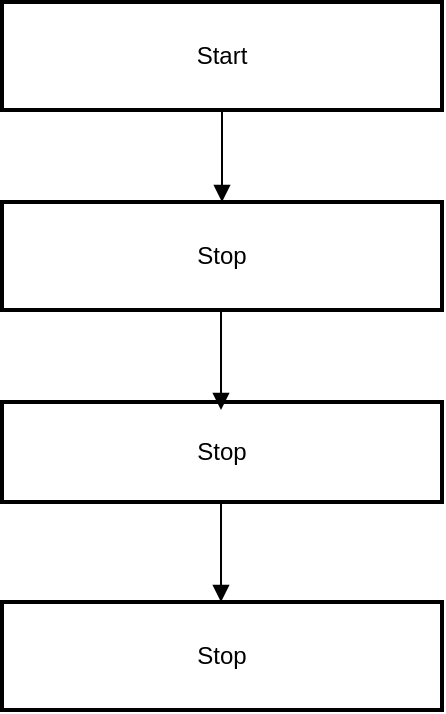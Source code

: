 <mxfile version="26.1.2">
  <diagram name="第 1 页" id="89eDJXjnmqUXlLUXgNKD">
    <mxGraphModel dx="912" dy="719" grid="1" gridSize="10" guides="1" tooltips="1" connect="1" arrows="1" fold="1" page="1" pageScale="1" pageWidth="827" pageHeight="1169" math="0" shadow="0">
      <root>
        <mxCell id="0" />
        <mxCell id="1" parent="0" />
        <mxCell id="2" value="Start" style="whiteSpace=wrap;strokeWidth=2;" parent="1" vertex="1">
          <mxGeometry x="330" y="180" width="220" height="54" as="geometry" />
        </mxCell>
        <mxCell id="3" value="Stop" style="whiteSpace=wrap;strokeWidth=2;" parent="1" vertex="1">
          <mxGeometry x="330" y="280" width="220" height="54" as="geometry" />
        </mxCell>
        <mxCell id="4" value="" style="curved=1;startArrow=none;endArrow=block;exitX=0.5;exitY=1;entryX=0.5;entryY=0;entryDx=0;entryDy=0;" parent="1" source="2" target="3" edge="1">
          <mxGeometry relative="1" as="geometry">
            <Array as="points" />
          </mxGeometry>
        </mxCell>
        <mxCell id="E3EmrbycV_Ybwbh9W4NX-6" value="Stop" style="whiteSpace=wrap;strokeWidth=2;" vertex="1" parent="1">
          <mxGeometry x="330" y="380" width="220" height="50" as="geometry" />
        </mxCell>
        <mxCell id="E3EmrbycV_Ybwbh9W4NX-7" value="Stop" style="whiteSpace=wrap;strokeWidth=2;" vertex="1" parent="1">
          <mxGeometry x="330" y="480" width="220" height="54" as="geometry" />
        </mxCell>
        <mxCell id="E3EmrbycV_Ybwbh9W4NX-8" value="" style="curved=1;startArrow=none;endArrow=block;entryX=0.5;entryY=0;entryDx=0;entryDy=0;" edge="1" parent="1">
          <mxGeometry relative="1" as="geometry">
            <Array as="points">
              <mxPoint x="439.5" y="364" />
            </Array>
            <mxPoint x="439.5" y="334" as="sourcePoint" />
            <mxPoint x="439.5" y="384" as="targetPoint" />
          </mxGeometry>
        </mxCell>
        <mxCell id="E3EmrbycV_Ybwbh9W4NX-9" value="" style="curved=1;startArrow=none;endArrow=block;entryX=0.5;entryY=0;entryDx=0;entryDy=0;" edge="1" parent="1">
          <mxGeometry relative="1" as="geometry">
            <Array as="points">
              <mxPoint x="439.5" y="460" />
            </Array>
            <mxPoint x="439.5" y="430" as="sourcePoint" />
            <mxPoint x="439.5" y="480" as="targetPoint" />
          </mxGeometry>
        </mxCell>
      </root>
    </mxGraphModel>
  </diagram>
</mxfile>
